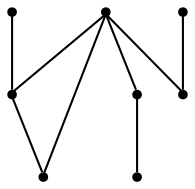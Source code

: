 graph {
  node [shape=point,comment="{\"directed\":false,\"doi\":\"10.1007/978-3-642-11805-0_10\",\"figure\":\"12 (18)\"}"]

  v0 [pos="1607.0075092581815,2456.684647473421"]
  v1 [pos="1607.0075092581815,2531.711920200694"]
  v2 [pos="1561.974039973769,2456.684647473421"]
  v3 [pos="1516.9405388765556,2456.6847746762355"]
  v4 [pos="1652.040978542594,2456.6847746762355"]
  v5 [pos="1697.0745432654091,2456.6847746762355"]
  v6 [pos="1607.0075092581815,2494.1982838370577"]
  v7 [pos="1607.0075092581815,2569.225556564331"]

  v0 -- v1 [id="-1",pos="1607.0075092581815,2456.684647473421 1589.49872983001,2460.673727729103 1577.0268393583076,2476.25429163846 1577.0268393583076,2494.24000636014 1577.0268393583076,2512.2257210818198 1589.49872983001,2527.8062849911767 1607.0075092581815,2531.711920200694"]
  v3 -- v2 [id="-2",pos="1516.9405388765556,2456.6847746762355 1561.974039973769,2456.684647473421 1561.974039973769,2456.684647473421 1561.974039973769,2456.684647473421"]
  v0 -- v4 [id="-3",pos="1607.0075092581815,2456.684647473421 1652.040978542594,2456.6847746762355 1652.040978542594,2456.6847746762355 1652.040978542594,2456.6847746762355"]
  v4 -- v5 [id="-4",pos="1652.040978542594,2456.6847746762355 1697.0745432654091,2456.6847746762355 1697.0745432654091,2456.6847746762355 1697.0745432654091,2456.6847746762355"]
  v7 -- v1 [id="-5",pos="1607.0075092581815,2569.225556564331 1607.0075092581815,2531.711920200694 1607.0075092581815,2531.711920200694 1607.0075092581815,2531.711920200694"]
  v1 -- v6 [id="-7",pos="1607.0075092581815,2531.711920200694 1607.0075092581815,2494.1982838370577 1607.0075092581815,2494.1982838370577 1607.0075092581815,2494.1982838370577"]
  v6 -- v0 [id="-8",pos="1607.0075092581815,2494.1982838370577 1607.0075092581815,2456.684647473421 1607.0075092581815,2456.684647473421 1607.0075092581815,2456.684647473421"]
  v0 -- v2 [id="-12",pos="1607.0075092581815,2456.684647473421 1561.974039973769,2456.684647473421 1561.974039973769,2456.684647473421 1561.974039973769,2456.684647473421"]
}